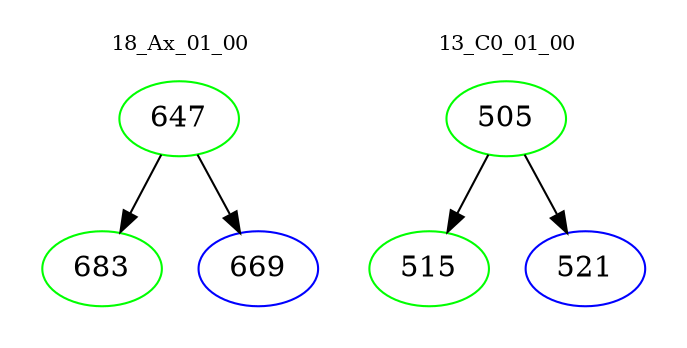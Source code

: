digraph{
subgraph cluster_0 {
color = white
label = "18_Ax_01_00";
fontsize=10;
T0_647 [label="647", color="green"]
T0_647 -> T0_683 [color="black"]
T0_683 [label="683", color="green"]
T0_647 -> T0_669 [color="black"]
T0_669 [label="669", color="blue"]
}
subgraph cluster_1 {
color = white
label = "13_C0_01_00";
fontsize=10;
T1_505 [label="505", color="green"]
T1_505 -> T1_515 [color="black"]
T1_515 [label="515", color="green"]
T1_505 -> T1_521 [color="black"]
T1_521 [label="521", color="blue"]
}
}
